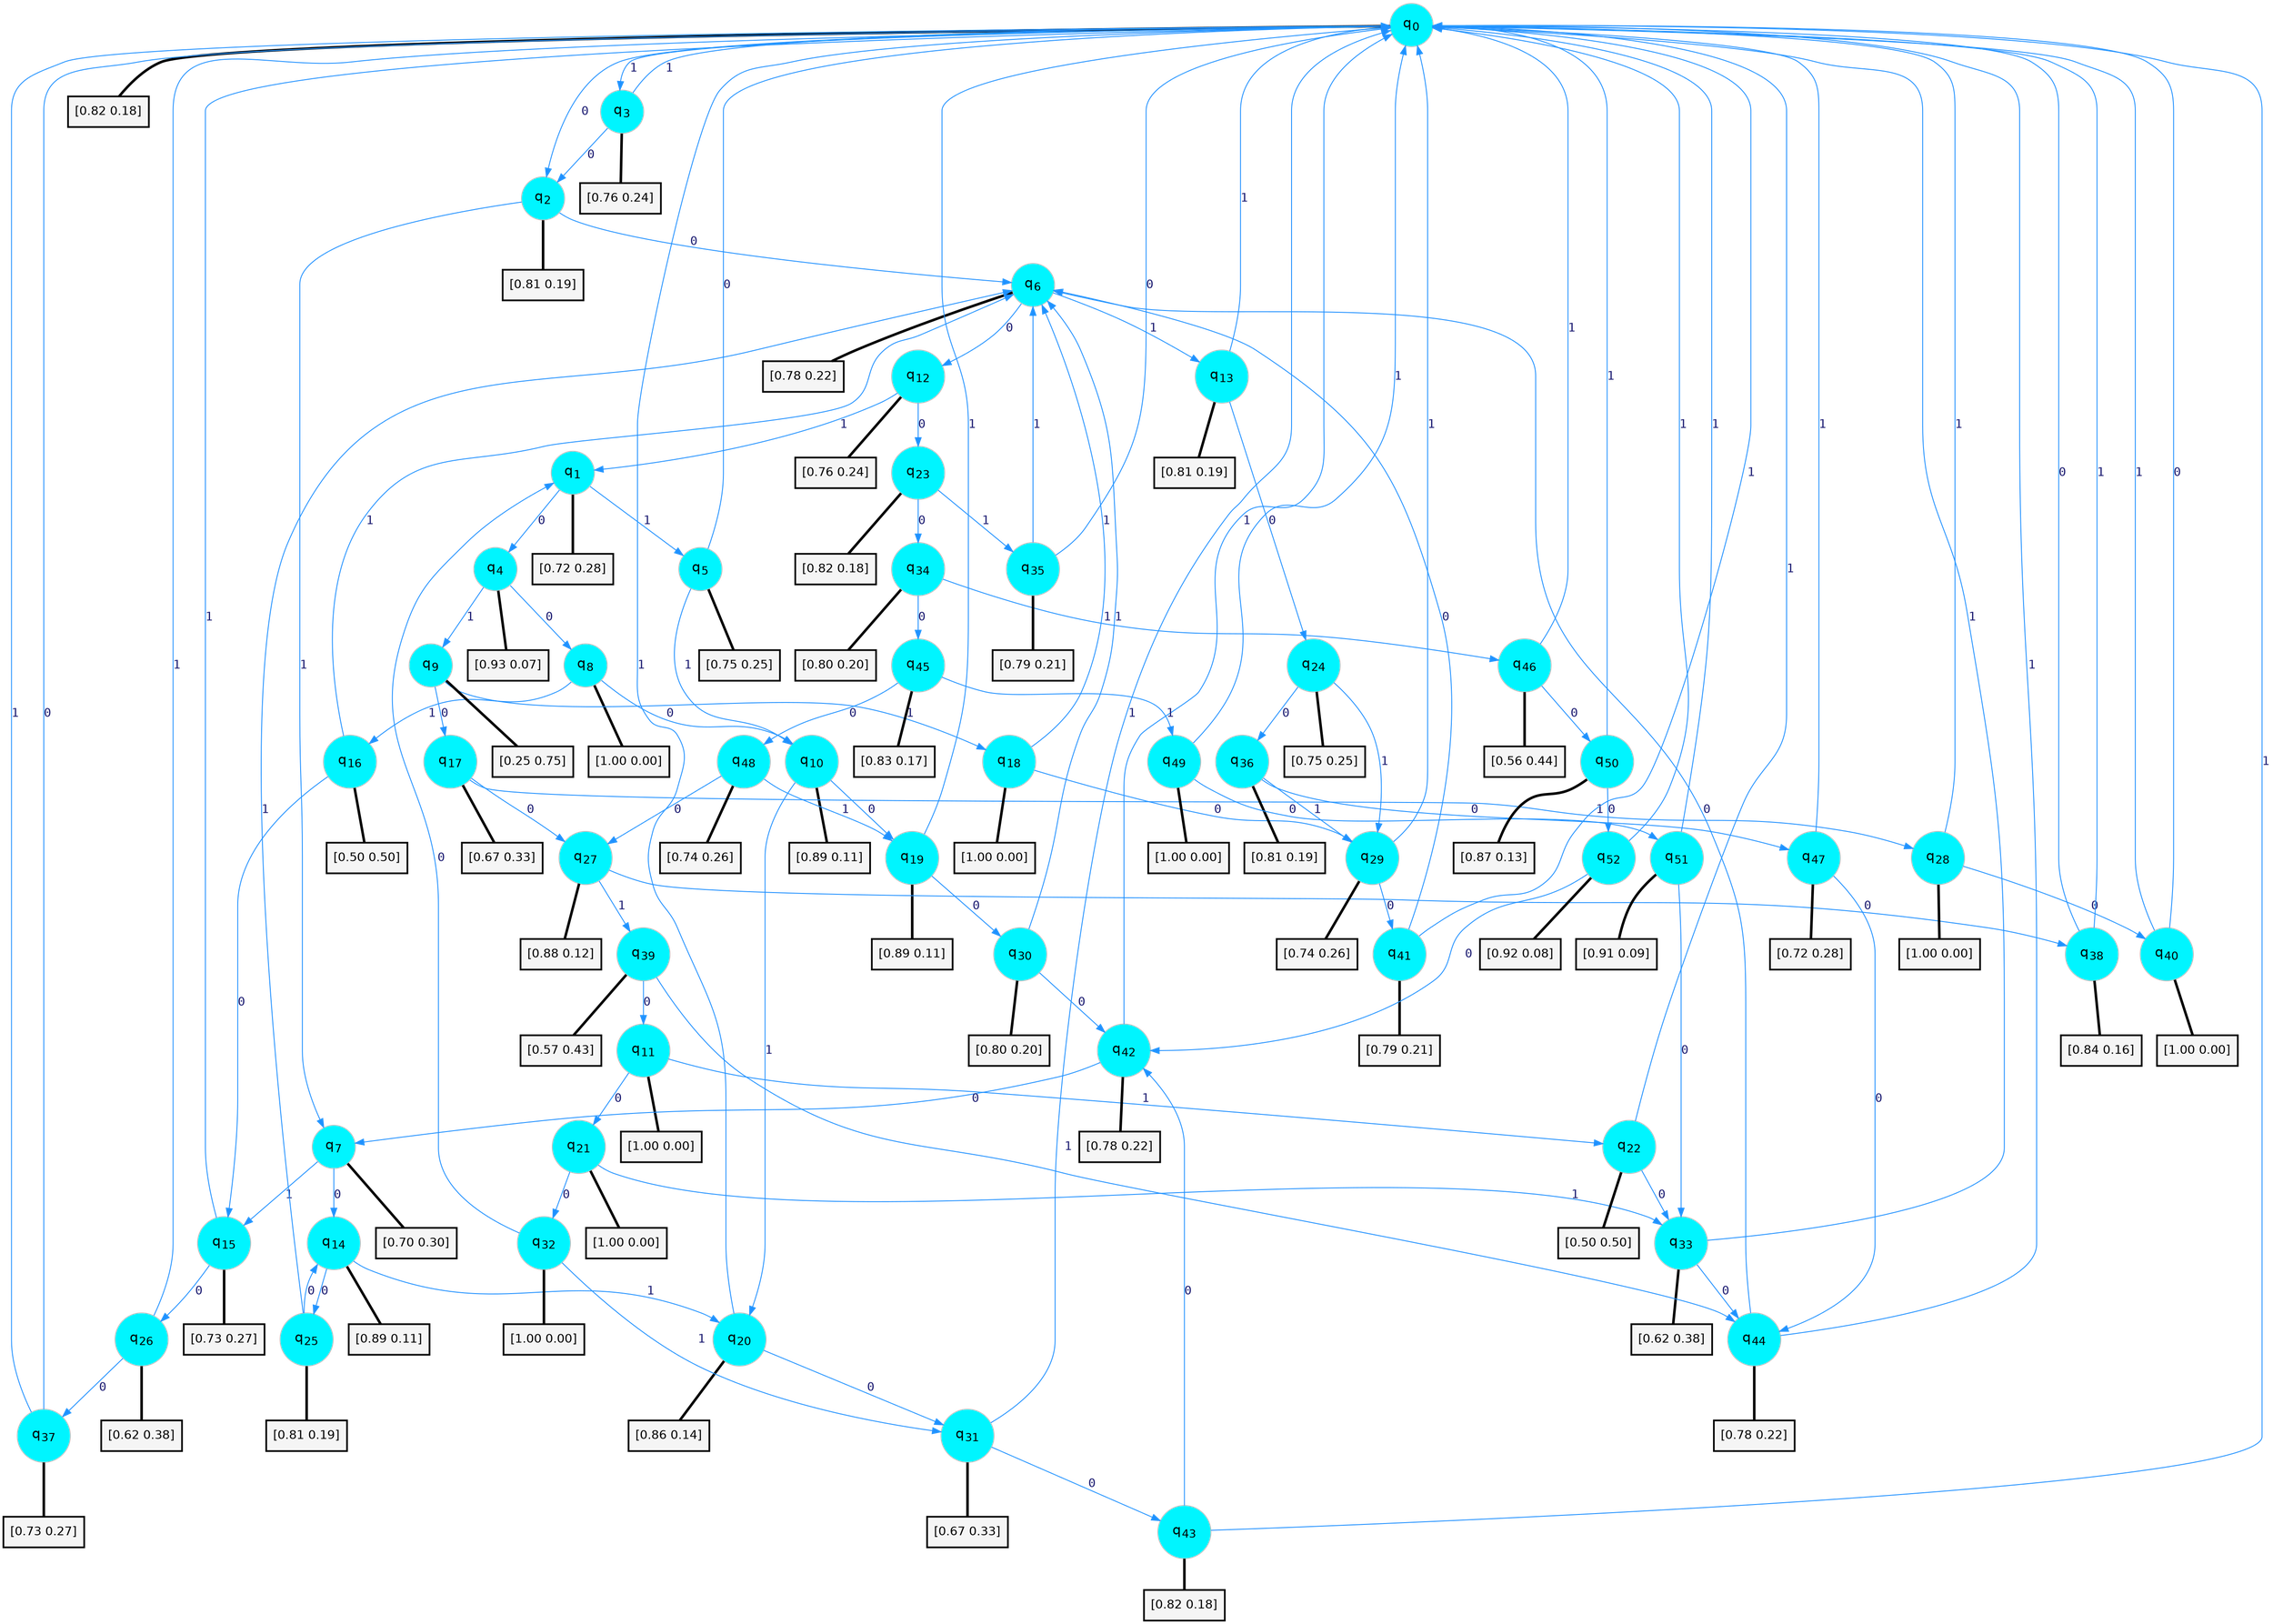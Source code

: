 digraph G {
graph [
bgcolor=transparent, dpi=300, rankdir=TD, size="40,25"];
node [
color=gray, fillcolor=turquoise1, fontcolor=black, fontname=Helvetica, fontsize=16, fontweight=bold, shape=circle, style=filled];
edge [
arrowsize=1, color=dodgerblue1, fontcolor=midnightblue, fontname=courier, fontweight=bold, penwidth=1, style=solid, weight=20];
0[label=<q<SUB>0</SUB>>];
1[label=<q<SUB>1</SUB>>];
2[label=<q<SUB>2</SUB>>];
3[label=<q<SUB>3</SUB>>];
4[label=<q<SUB>4</SUB>>];
5[label=<q<SUB>5</SUB>>];
6[label=<q<SUB>6</SUB>>];
7[label=<q<SUB>7</SUB>>];
8[label=<q<SUB>8</SUB>>];
9[label=<q<SUB>9</SUB>>];
10[label=<q<SUB>10</SUB>>];
11[label=<q<SUB>11</SUB>>];
12[label=<q<SUB>12</SUB>>];
13[label=<q<SUB>13</SUB>>];
14[label=<q<SUB>14</SUB>>];
15[label=<q<SUB>15</SUB>>];
16[label=<q<SUB>16</SUB>>];
17[label=<q<SUB>17</SUB>>];
18[label=<q<SUB>18</SUB>>];
19[label=<q<SUB>19</SUB>>];
20[label=<q<SUB>20</SUB>>];
21[label=<q<SUB>21</SUB>>];
22[label=<q<SUB>22</SUB>>];
23[label=<q<SUB>23</SUB>>];
24[label=<q<SUB>24</SUB>>];
25[label=<q<SUB>25</SUB>>];
26[label=<q<SUB>26</SUB>>];
27[label=<q<SUB>27</SUB>>];
28[label=<q<SUB>28</SUB>>];
29[label=<q<SUB>29</SUB>>];
30[label=<q<SUB>30</SUB>>];
31[label=<q<SUB>31</SUB>>];
32[label=<q<SUB>32</SUB>>];
33[label=<q<SUB>33</SUB>>];
34[label=<q<SUB>34</SUB>>];
35[label=<q<SUB>35</SUB>>];
36[label=<q<SUB>36</SUB>>];
37[label=<q<SUB>37</SUB>>];
38[label=<q<SUB>38</SUB>>];
39[label=<q<SUB>39</SUB>>];
40[label=<q<SUB>40</SUB>>];
41[label=<q<SUB>41</SUB>>];
42[label=<q<SUB>42</SUB>>];
43[label=<q<SUB>43</SUB>>];
44[label=<q<SUB>44</SUB>>];
45[label=<q<SUB>45</SUB>>];
46[label=<q<SUB>46</SUB>>];
47[label=<q<SUB>47</SUB>>];
48[label=<q<SUB>48</SUB>>];
49[label=<q<SUB>49</SUB>>];
50[label=<q<SUB>50</SUB>>];
51[label=<q<SUB>51</SUB>>];
52[label=<q<SUB>52</SUB>>];
53[label="[0.82 0.18]", shape=box,fontcolor=black, fontname=Helvetica, fontsize=14, penwidth=2, fillcolor=whitesmoke,color=black];
54[label="[0.72 0.28]", shape=box,fontcolor=black, fontname=Helvetica, fontsize=14, penwidth=2, fillcolor=whitesmoke,color=black];
55[label="[0.81 0.19]", shape=box,fontcolor=black, fontname=Helvetica, fontsize=14, penwidth=2, fillcolor=whitesmoke,color=black];
56[label="[0.76 0.24]", shape=box,fontcolor=black, fontname=Helvetica, fontsize=14, penwidth=2, fillcolor=whitesmoke,color=black];
57[label="[0.93 0.07]", shape=box,fontcolor=black, fontname=Helvetica, fontsize=14, penwidth=2, fillcolor=whitesmoke,color=black];
58[label="[0.75 0.25]", shape=box,fontcolor=black, fontname=Helvetica, fontsize=14, penwidth=2, fillcolor=whitesmoke,color=black];
59[label="[0.78 0.22]", shape=box,fontcolor=black, fontname=Helvetica, fontsize=14, penwidth=2, fillcolor=whitesmoke,color=black];
60[label="[0.70 0.30]", shape=box,fontcolor=black, fontname=Helvetica, fontsize=14, penwidth=2, fillcolor=whitesmoke,color=black];
61[label="[1.00 0.00]", shape=box,fontcolor=black, fontname=Helvetica, fontsize=14, penwidth=2, fillcolor=whitesmoke,color=black];
62[label="[0.25 0.75]", shape=box,fontcolor=black, fontname=Helvetica, fontsize=14, penwidth=2, fillcolor=whitesmoke,color=black];
63[label="[0.89 0.11]", shape=box,fontcolor=black, fontname=Helvetica, fontsize=14, penwidth=2, fillcolor=whitesmoke,color=black];
64[label="[1.00 0.00]", shape=box,fontcolor=black, fontname=Helvetica, fontsize=14, penwidth=2, fillcolor=whitesmoke,color=black];
65[label="[0.76 0.24]", shape=box,fontcolor=black, fontname=Helvetica, fontsize=14, penwidth=2, fillcolor=whitesmoke,color=black];
66[label="[0.81 0.19]", shape=box,fontcolor=black, fontname=Helvetica, fontsize=14, penwidth=2, fillcolor=whitesmoke,color=black];
67[label="[0.89 0.11]", shape=box,fontcolor=black, fontname=Helvetica, fontsize=14, penwidth=2, fillcolor=whitesmoke,color=black];
68[label="[0.73 0.27]", shape=box,fontcolor=black, fontname=Helvetica, fontsize=14, penwidth=2, fillcolor=whitesmoke,color=black];
69[label="[0.50 0.50]", shape=box,fontcolor=black, fontname=Helvetica, fontsize=14, penwidth=2, fillcolor=whitesmoke,color=black];
70[label="[0.67 0.33]", shape=box,fontcolor=black, fontname=Helvetica, fontsize=14, penwidth=2, fillcolor=whitesmoke,color=black];
71[label="[1.00 0.00]", shape=box,fontcolor=black, fontname=Helvetica, fontsize=14, penwidth=2, fillcolor=whitesmoke,color=black];
72[label="[0.89 0.11]", shape=box,fontcolor=black, fontname=Helvetica, fontsize=14, penwidth=2, fillcolor=whitesmoke,color=black];
73[label="[0.86 0.14]", shape=box,fontcolor=black, fontname=Helvetica, fontsize=14, penwidth=2, fillcolor=whitesmoke,color=black];
74[label="[1.00 0.00]", shape=box,fontcolor=black, fontname=Helvetica, fontsize=14, penwidth=2, fillcolor=whitesmoke,color=black];
75[label="[0.50 0.50]", shape=box,fontcolor=black, fontname=Helvetica, fontsize=14, penwidth=2, fillcolor=whitesmoke,color=black];
76[label="[0.82 0.18]", shape=box,fontcolor=black, fontname=Helvetica, fontsize=14, penwidth=2, fillcolor=whitesmoke,color=black];
77[label="[0.75 0.25]", shape=box,fontcolor=black, fontname=Helvetica, fontsize=14, penwidth=2, fillcolor=whitesmoke,color=black];
78[label="[0.81 0.19]", shape=box,fontcolor=black, fontname=Helvetica, fontsize=14, penwidth=2, fillcolor=whitesmoke,color=black];
79[label="[0.62 0.38]", shape=box,fontcolor=black, fontname=Helvetica, fontsize=14, penwidth=2, fillcolor=whitesmoke,color=black];
80[label="[0.88 0.12]", shape=box,fontcolor=black, fontname=Helvetica, fontsize=14, penwidth=2, fillcolor=whitesmoke,color=black];
81[label="[1.00 0.00]", shape=box,fontcolor=black, fontname=Helvetica, fontsize=14, penwidth=2, fillcolor=whitesmoke,color=black];
82[label="[0.74 0.26]", shape=box,fontcolor=black, fontname=Helvetica, fontsize=14, penwidth=2, fillcolor=whitesmoke,color=black];
83[label="[0.80 0.20]", shape=box,fontcolor=black, fontname=Helvetica, fontsize=14, penwidth=2, fillcolor=whitesmoke,color=black];
84[label="[0.67 0.33]", shape=box,fontcolor=black, fontname=Helvetica, fontsize=14, penwidth=2, fillcolor=whitesmoke,color=black];
85[label="[1.00 0.00]", shape=box,fontcolor=black, fontname=Helvetica, fontsize=14, penwidth=2, fillcolor=whitesmoke,color=black];
86[label="[0.62 0.38]", shape=box,fontcolor=black, fontname=Helvetica, fontsize=14, penwidth=2, fillcolor=whitesmoke,color=black];
87[label="[0.80 0.20]", shape=box,fontcolor=black, fontname=Helvetica, fontsize=14, penwidth=2, fillcolor=whitesmoke,color=black];
88[label="[0.79 0.21]", shape=box,fontcolor=black, fontname=Helvetica, fontsize=14, penwidth=2, fillcolor=whitesmoke,color=black];
89[label="[0.81 0.19]", shape=box,fontcolor=black, fontname=Helvetica, fontsize=14, penwidth=2, fillcolor=whitesmoke,color=black];
90[label="[0.73 0.27]", shape=box,fontcolor=black, fontname=Helvetica, fontsize=14, penwidth=2, fillcolor=whitesmoke,color=black];
91[label="[0.84 0.16]", shape=box,fontcolor=black, fontname=Helvetica, fontsize=14, penwidth=2, fillcolor=whitesmoke,color=black];
92[label="[0.57 0.43]", shape=box,fontcolor=black, fontname=Helvetica, fontsize=14, penwidth=2, fillcolor=whitesmoke,color=black];
93[label="[1.00 0.00]", shape=box,fontcolor=black, fontname=Helvetica, fontsize=14, penwidth=2, fillcolor=whitesmoke,color=black];
94[label="[0.79 0.21]", shape=box,fontcolor=black, fontname=Helvetica, fontsize=14, penwidth=2, fillcolor=whitesmoke,color=black];
95[label="[0.78 0.22]", shape=box,fontcolor=black, fontname=Helvetica, fontsize=14, penwidth=2, fillcolor=whitesmoke,color=black];
96[label="[0.82 0.18]", shape=box,fontcolor=black, fontname=Helvetica, fontsize=14, penwidth=2, fillcolor=whitesmoke,color=black];
97[label="[0.78 0.22]", shape=box,fontcolor=black, fontname=Helvetica, fontsize=14, penwidth=2, fillcolor=whitesmoke,color=black];
98[label="[0.83 0.17]", shape=box,fontcolor=black, fontname=Helvetica, fontsize=14, penwidth=2, fillcolor=whitesmoke,color=black];
99[label="[0.56 0.44]", shape=box,fontcolor=black, fontname=Helvetica, fontsize=14, penwidth=2, fillcolor=whitesmoke,color=black];
100[label="[0.72 0.28]", shape=box,fontcolor=black, fontname=Helvetica, fontsize=14, penwidth=2, fillcolor=whitesmoke,color=black];
101[label="[0.74 0.26]", shape=box,fontcolor=black, fontname=Helvetica, fontsize=14, penwidth=2, fillcolor=whitesmoke,color=black];
102[label="[1.00 0.00]", shape=box,fontcolor=black, fontname=Helvetica, fontsize=14, penwidth=2, fillcolor=whitesmoke,color=black];
103[label="[0.87 0.13]", shape=box,fontcolor=black, fontname=Helvetica, fontsize=14, penwidth=2, fillcolor=whitesmoke,color=black];
104[label="[0.91 0.09]", shape=box,fontcolor=black, fontname=Helvetica, fontsize=14, penwidth=2, fillcolor=whitesmoke,color=black];
105[label="[0.92 0.08]", shape=box,fontcolor=black, fontname=Helvetica, fontsize=14, penwidth=2, fillcolor=whitesmoke,color=black];
0->2 [label=0];
0->3 [label=1];
0->53 [arrowhead=none, penwidth=3,color=black];
1->4 [label=0];
1->5 [label=1];
1->54 [arrowhead=none, penwidth=3,color=black];
2->6 [label=0];
2->7 [label=1];
2->55 [arrowhead=none, penwidth=3,color=black];
3->2 [label=0];
3->0 [label=1];
3->56 [arrowhead=none, penwidth=3,color=black];
4->8 [label=0];
4->9 [label=1];
4->57 [arrowhead=none, penwidth=3,color=black];
5->0 [label=0];
5->10 [label=1];
5->58 [arrowhead=none, penwidth=3,color=black];
6->12 [label=0];
6->13 [label=1];
6->59 [arrowhead=none, penwidth=3,color=black];
7->14 [label=0];
7->15 [label=1];
7->60 [arrowhead=none, penwidth=3,color=black];
8->10 [label=0];
8->16 [label=1];
8->61 [arrowhead=none, penwidth=3,color=black];
9->17 [label=0];
9->18 [label=1];
9->62 [arrowhead=none, penwidth=3,color=black];
10->19 [label=0];
10->20 [label=1];
10->63 [arrowhead=none, penwidth=3,color=black];
11->21 [label=0];
11->22 [label=1];
11->64 [arrowhead=none, penwidth=3,color=black];
12->23 [label=0];
12->1 [label=1];
12->65 [arrowhead=none, penwidth=3,color=black];
13->24 [label=0];
13->0 [label=1];
13->66 [arrowhead=none, penwidth=3,color=black];
14->25 [label=0];
14->20 [label=1];
14->67 [arrowhead=none, penwidth=3,color=black];
15->26 [label=0];
15->0 [label=1];
15->68 [arrowhead=none, penwidth=3,color=black];
16->15 [label=0];
16->6 [label=1];
16->69 [arrowhead=none, penwidth=3,color=black];
17->27 [label=0];
17->28 [label=1];
17->70 [arrowhead=none, penwidth=3,color=black];
18->29 [label=0];
18->6 [label=1];
18->71 [arrowhead=none, penwidth=3,color=black];
19->30 [label=0];
19->0 [label=1];
19->72 [arrowhead=none, penwidth=3,color=black];
20->31 [label=0];
20->0 [label=1];
20->73 [arrowhead=none, penwidth=3,color=black];
21->32 [label=0];
21->33 [label=1];
21->74 [arrowhead=none, penwidth=3,color=black];
22->33 [label=0];
22->0 [label=1];
22->75 [arrowhead=none, penwidth=3,color=black];
23->34 [label=0];
23->35 [label=1];
23->76 [arrowhead=none, penwidth=3,color=black];
24->36 [label=0];
24->29 [label=1];
24->77 [arrowhead=none, penwidth=3,color=black];
25->14 [label=0];
25->6 [label=1];
25->78 [arrowhead=none, penwidth=3,color=black];
26->37 [label=0];
26->0 [label=1];
26->79 [arrowhead=none, penwidth=3,color=black];
27->38 [label=0];
27->39 [label=1];
27->80 [arrowhead=none, penwidth=3,color=black];
28->40 [label=0];
28->0 [label=1];
28->81 [arrowhead=none, penwidth=3,color=black];
29->41 [label=0];
29->0 [label=1];
29->82 [arrowhead=none, penwidth=3,color=black];
30->42 [label=0];
30->6 [label=1];
30->83 [arrowhead=none, penwidth=3,color=black];
31->43 [label=0];
31->0 [label=1];
31->84 [arrowhead=none, penwidth=3,color=black];
32->1 [label=0];
32->31 [label=1];
32->85 [arrowhead=none, penwidth=3,color=black];
33->44 [label=0];
33->0 [label=1];
33->86 [arrowhead=none, penwidth=3,color=black];
34->45 [label=0];
34->46 [label=1];
34->87 [arrowhead=none, penwidth=3,color=black];
35->0 [label=0];
35->6 [label=1];
35->88 [arrowhead=none, penwidth=3,color=black];
36->47 [label=0];
36->29 [label=1];
36->89 [arrowhead=none, penwidth=3,color=black];
37->0 [label=0];
37->0 [label=1];
37->90 [arrowhead=none, penwidth=3,color=black];
38->0 [label=0];
38->0 [label=1];
38->91 [arrowhead=none, penwidth=3,color=black];
39->11 [label=0];
39->44 [label=1];
39->92 [arrowhead=none, penwidth=3,color=black];
40->0 [label=0];
40->0 [label=1];
40->93 [arrowhead=none, penwidth=3,color=black];
41->6 [label=0];
41->0 [label=1];
41->94 [arrowhead=none, penwidth=3,color=black];
42->7 [label=0];
42->0 [label=1];
42->95 [arrowhead=none, penwidth=3,color=black];
43->42 [label=0];
43->0 [label=1];
43->96 [arrowhead=none, penwidth=3,color=black];
44->6 [label=0];
44->0 [label=1];
44->97 [arrowhead=none, penwidth=3,color=black];
45->48 [label=0];
45->49 [label=1];
45->98 [arrowhead=none, penwidth=3,color=black];
46->50 [label=0];
46->0 [label=1];
46->99 [arrowhead=none, penwidth=3,color=black];
47->44 [label=0];
47->0 [label=1];
47->100 [arrowhead=none, penwidth=3,color=black];
48->27 [label=0];
48->19 [label=1];
48->101 [arrowhead=none, penwidth=3,color=black];
49->51 [label=0];
49->0 [label=1];
49->102 [arrowhead=none, penwidth=3,color=black];
50->52 [label=0];
50->0 [label=1];
50->103 [arrowhead=none, penwidth=3,color=black];
51->33 [label=0];
51->0 [label=1];
51->104 [arrowhead=none, penwidth=3,color=black];
52->42 [label=0];
52->0 [label=1];
52->105 [arrowhead=none, penwidth=3,color=black];
}
